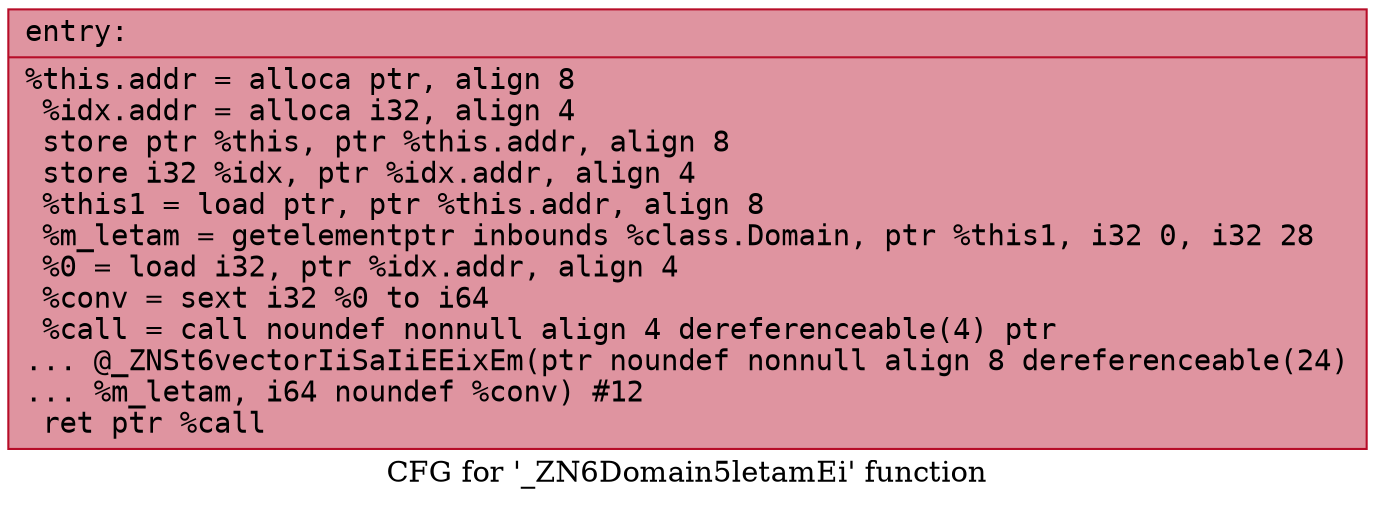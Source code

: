 digraph "CFG for '_ZN6Domain5letamEi' function" {
	label="CFG for '_ZN6Domain5letamEi' function";

	Node0x555f5b0d6860 [shape=record,color="#b70d28ff", style=filled, fillcolor="#b70d2870" fontname="Courier",label="{entry:\l|  %this.addr = alloca ptr, align 8\l  %idx.addr = alloca i32, align 4\l  store ptr %this, ptr %this.addr, align 8\l  store i32 %idx, ptr %idx.addr, align 4\l  %this1 = load ptr, ptr %this.addr, align 8\l  %m_letam = getelementptr inbounds %class.Domain, ptr %this1, i32 0, i32 28\l  %0 = load i32, ptr %idx.addr, align 4\l  %conv = sext i32 %0 to i64\l  %call = call noundef nonnull align 4 dereferenceable(4) ptr\l... @_ZNSt6vectorIiSaIiEEixEm(ptr noundef nonnull align 8 dereferenceable(24)\l... %m_letam, i64 noundef %conv) #12\l  ret ptr %call\l}"];
}
